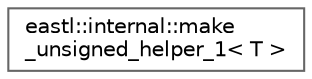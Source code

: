 digraph "类继承关系图"
{
 // LATEX_PDF_SIZE
  bgcolor="transparent";
  edge [fontname=Helvetica,fontsize=10,labelfontname=Helvetica,labelfontsize=10];
  node [fontname=Helvetica,fontsize=10,shape=box,height=0.2,width=0.4];
  rankdir="LR";
  Node0 [id="Node000000",label="eastl::internal::make\l_unsigned_helper_1\< T \>",height=0.2,width=0.4,color="grey40", fillcolor="white", style="filled",URL="$structeastl_1_1internal_1_1make__unsigned__helper__1.html",tooltip=" "];
}
